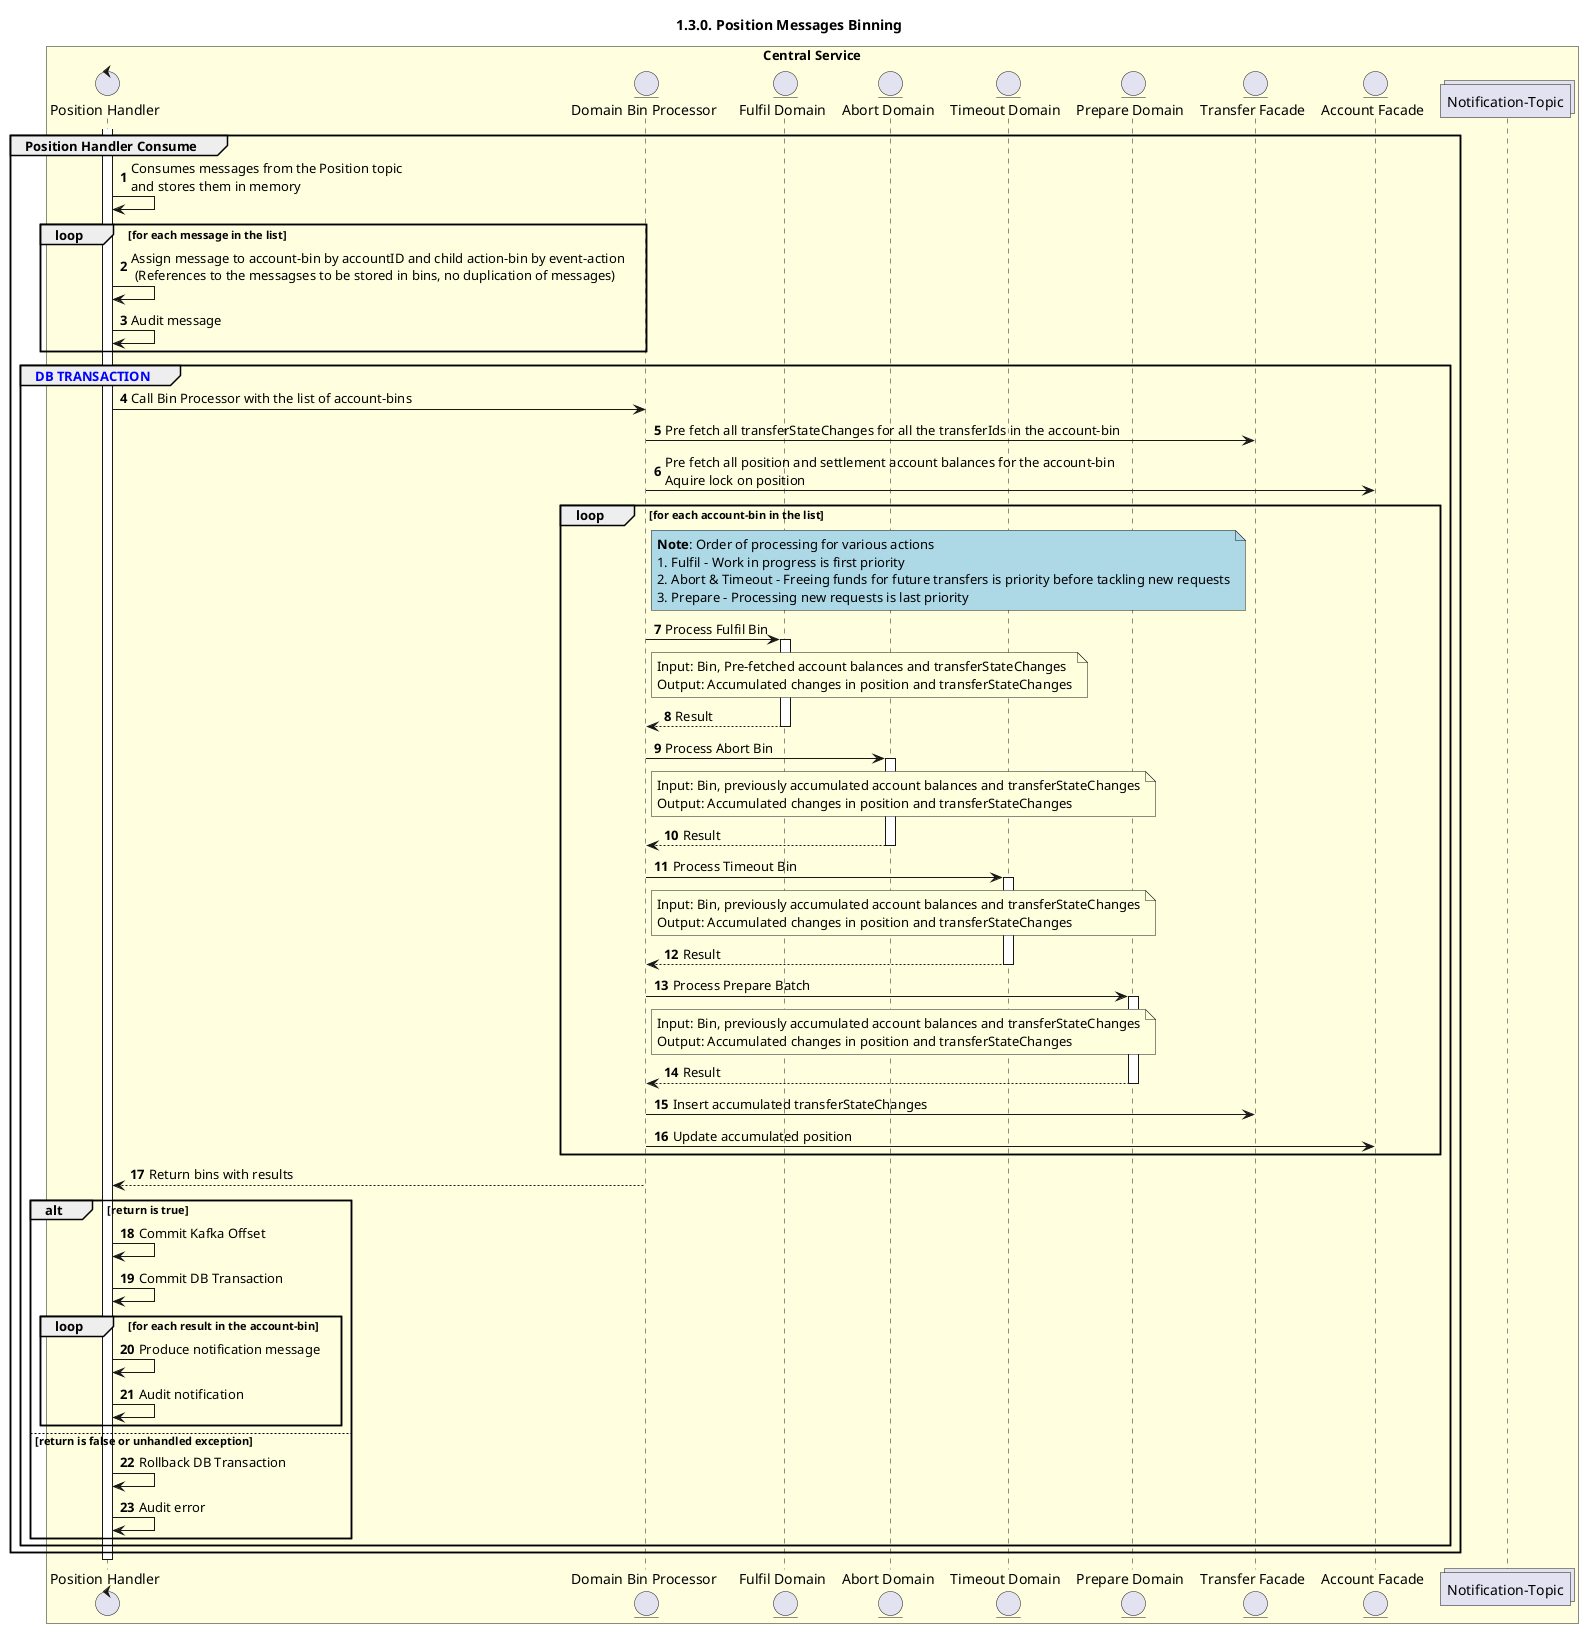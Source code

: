 /'*****
 License
 --------------
 Copyright © 2017 Bill & Melinda Gates Foundation
 The Mojaloop files are made available by the Bill & Melinda Gates Foundation under the Apache License, Version 2.0 (the "License") and you may not use these files except in compliance with the License. You may obtain a copy of the License at
 http://www.apache.org/licenses/LICENSE-2.0
 Unless required by applicable law or agreed to in writing, the Mojaloop files are distributed on an "AS IS" BASIS, WITHOUT WARRANTIES OR CONDITIONS OF ANY KIND, either express or implied. See the License for the specific language governing permissions and limitations under the License.
 Contributors
 --------------
 This is the official list of the Mojaloop project contributors for this file.
 Names of the original copyright holders (individuals or organizations)
 should be listed with a '*' in the first column. People who have
 contributed from an organization can be listed under the organization
 that actually holds the copyright for their contributions (see the
 Gates Foundation organization for an example). Those individuals should have
 their names indented and be marked with a '-'. Email address can be added
 optionally within square brackets <email>.
 * Gates Foundation
 - Name Surname <name.surname@gatesfoundation.com>

 * Vijay Kumar Guthi <vijaya.guthi@infitx.com>

 --------------
 ******'/

@startuml
' declate title
title 1.3.0. Position Messages Binning

autonumber

' Actor Keys:
'   boundary - APIs/Interfaces, etc
'   collections - Kafka Topics
'   control - Kafka Consumers
'   entity - Database Access Objects
'   database - Database Persistence Store

' declare actors
control "Position Handler" as POS_HANDLER

entity "Domain Bin Processor" as BIN_PROCESSOR
entity "Prepare Domain" as DOMAIN_PREPARE
entity "Fulfil Domain" as DOMAIN_FULFIL
entity "Abort Domain" as DOMAIN_ABORT
entity "Timeout Domain" as DOMAIN_TIMEOUT
entity "Transfer Facade" as FACADE_TRANSFER
entity "Account Facade" as FACADE_ACCOUNT
collections "Notification-Topic" as TOPIC_NOTIFICATIONS
' database "Central Store" as DB

box "Central Service" #LightYellow
    participant POS_HANDLER
    participant BIN_PROCESSOR
    participant DOMAIN_FULFIL
    participant DOMAIN_ABORT
    participant DOMAIN_TIMEOUT
    participant DOMAIN_PREPARE
    participant FACADE_TRANSFER
    participant FACADE_ACCOUNT
    ' participant DB
    participant TOPIC_NOTIFICATIONS
end box

' start flow
activate POS_HANDLER
group Position Handler Consume
    POS_HANDLER -> POS_HANDLER: Consumes messages from the Position topic \nand stores them in memory
    loop for each message in the list
        POS_HANDLER -> POS_HANDLER: Assign message to account-bin by accountID and child action-bin by event-action\n (References to the messagses to be stored in bins, no duplication of messages)
        POS_HANDLER -> POS_HANDLER: Audit message
    end
    group <color #blue>DB TRANSACTION</color>
        POS_HANDLER -> BIN_PROCESSOR: Call Bin Processor with the list of account-bins
        
        BIN_PROCESSOR -> FACADE_TRANSFER: Pre fetch all transferStateChanges for all the transferIds in the account-bin
        BIN_PROCESSOR -> FACADE_ACCOUNT: Pre fetch all position and settlement account balances for the account-bin\nAquire lock on position

        loop for each account-bin in the list
            note right of BIN_PROCESSOR #lightblue
                **Note**: Order of processing for various actions
                1. Fulfil - Work in progress is first priority
                2. Abort & Timeout - Freeing funds for future transfers is priority before tackling new requests
                3. Prepare - Processing new requests is last priority
            end note

            BIN_PROCESSOR -> DOMAIN_FULFIL: Process Fulfil Bin
            note right of BIN_PROCESSOR
                Input: Bin, Pre-fetched account balances and transferStateChanges
                Output: Accumulated changes in position and transferStateChanges
            end note
            activate DOMAIN_FULFIL
            DOMAIN_FULFIL --> BIN_PROCESSOR: Result
            deactivate DOMAIN_FULFIL

            BIN_PROCESSOR -> DOMAIN_ABORT: Process Abort Bin
            note right of BIN_PROCESSOR
                Input: Bin, previously accumulated account balances and transferStateChanges
                Output: Accumulated changes in position and transferStateChanges
            end note
            activate DOMAIN_ABORT
            DOMAIN_ABORT --> BIN_PROCESSOR: Result
            deactivate DOMAIN_ABORT

            BIN_PROCESSOR -> DOMAIN_TIMEOUT: Process Timeout Bin
            note right of BIN_PROCESSOR
                Input: Bin, previously accumulated account balances and transferStateChanges
                Output: Accumulated changes in position and transferStateChanges
            end note
            activate DOMAIN_TIMEOUT
            DOMAIN_TIMEOUT --> BIN_PROCESSOR: Result
            deactivate DOMAIN_TIMEOUT

            BIN_PROCESSOR -> DOMAIN_PREPARE: Process Prepare Batch
            note right of BIN_PROCESSOR
                Input: Bin, previously accumulated account balances and transferStateChanges
                Output: Accumulated changes in position and transferStateChanges
            end note
            activate DOMAIN_PREPARE
            DOMAIN_PREPARE --> BIN_PROCESSOR: Result
            deactivate DOMAIN_PREPARE
            BIN_PROCESSOR -> FACADE_TRANSFER: Insert accumulated transferStateChanges
            BIN_PROCESSOR -> FACADE_ACCOUNT: Update accumulated position
        end
        
        BIN_PROCESSOR --> POS_HANDLER: Return bins with results
        alt return is true
            POS_HANDLER -> POS_HANDLER: Commit Kafka Offset
            POS_HANDLER -> POS_HANDLER: Commit DB Transaction
            loop for each result in the account-bin
                POS_HANDLER -> POS_HANDLER: Produce notification message
                POS_HANDLER -> POS_HANDLER: Audit notification
            end
        else return is false or unhandled exception
            POS_HANDLER -> POS_HANDLER: Rollback DB Transaction
            POS_HANDLER -> POS_HANDLER: Audit error
        end
    end
end
deactivate POS_HANDLER
@enduml
